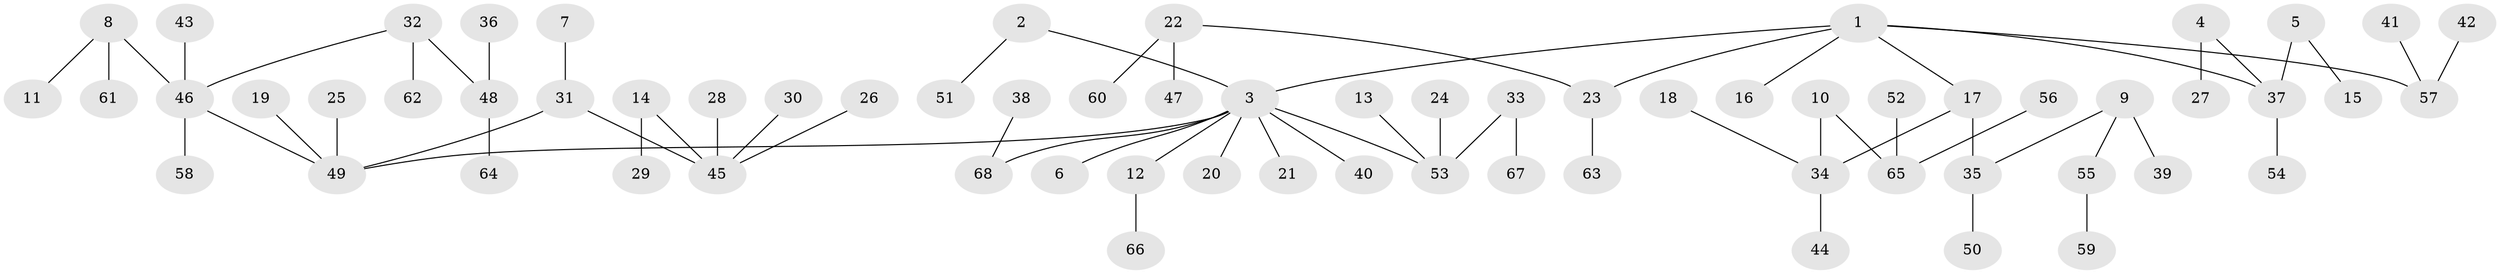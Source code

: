 // original degree distribution, {8: 0.007407407407407408, 4: 0.1111111111111111, 6: 0.022222222222222223, 2: 0.2518518518518518, 5: 0.022222222222222223, 1: 0.5111111111111111, 3: 0.07407407407407407}
// Generated by graph-tools (version 1.1) at 2025/50/03/09/25 03:50:25]
// undirected, 68 vertices, 67 edges
graph export_dot {
graph [start="1"]
  node [color=gray90,style=filled];
  1;
  2;
  3;
  4;
  5;
  6;
  7;
  8;
  9;
  10;
  11;
  12;
  13;
  14;
  15;
  16;
  17;
  18;
  19;
  20;
  21;
  22;
  23;
  24;
  25;
  26;
  27;
  28;
  29;
  30;
  31;
  32;
  33;
  34;
  35;
  36;
  37;
  38;
  39;
  40;
  41;
  42;
  43;
  44;
  45;
  46;
  47;
  48;
  49;
  50;
  51;
  52;
  53;
  54;
  55;
  56;
  57;
  58;
  59;
  60;
  61;
  62;
  63;
  64;
  65;
  66;
  67;
  68;
  1 -- 3 [weight=1.0];
  1 -- 16 [weight=1.0];
  1 -- 17 [weight=1.0];
  1 -- 23 [weight=1.0];
  1 -- 37 [weight=1.0];
  1 -- 57 [weight=1.0];
  2 -- 3 [weight=1.0];
  2 -- 51 [weight=1.0];
  3 -- 6 [weight=1.0];
  3 -- 12 [weight=1.0];
  3 -- 20 [weight=1.0];
  3 -- 21 [weight=1.0];
  3 -- 40 [weight=1.0];
  3 -- 49 [weight=1.0];
  3 -- 53 [weight=1.0];
  3 -- 68 [weight=1.0];
  4 -- 27 [weight=1.0];
  4 -- 37 [weight=1.0];
  5 -- 15 [weight=1.0];
  5 -- 37 [weight=1.0];
  7 -- 31 [weight=1.0];
  8 -- 11 [weight=1.0];
  8 -- 46 [weight=1.0];
  8 -- 61 [weight=1.0];
  9 -- 35 [weight=1.0];
  9 -- 39 [weight=1.0];
  9 -- 55 [weight=1.0];
  10 -- 34 [weight=1.0];
  10 -- 65 [weight=1.0];
  12 -- 66 [weight=1.0];
  13 -- 53 [weight=1.0];
  14 -- 29 [weight=1.0];
  14 -- 45 [weight=1.0];
  17 -- 34 [weight=1.0];
  17 -- 35 [weight=1.0];
  18 -- 34 [weight=1.0];
  19 -- 49 [weight=1.0];
  22 -- 23 [weight=1.0];
  22 -- 47 [weight=1.0];
  22 -- 60 [weight=1.0];
  23 -- 63 [weight=1.0];
  24 -- 53 [weight=1.0];
  25 -- 49 [weight=1.0];
  26 -- 45 [weight=1.0];
  28 -- 45 [weight=1.0];
  30 -- 45 [weight=1.0];
  31 -- 45 [weight=1.0];
  31 -- 49 [weight=1.0];
  32 -- 46 [weight=1.0];
  32 -- 48 [weight=1.0];
  32 -- 62 [weight=1.0];
  33 -- 53 [weight=1.0];
  33 -- 67 [weight=1.0];
  34 -- 44 [weight=1.0];
  35 -- 50 [weight=1.0];
  36 -- 48 [weight=1.0];
  37 -- 54 [weight=1.0];
  38 -- 68 [weight=1.0];
  41 -- 57 [weight=1.0];
  42 -- 57 [weight=1.0];
  43 -- 46 [weight=1.0];
  46 -- 49 [weight=1.0];
  46 -- 58 [weight=1.0];
  48 -- 64 [weight=1.0];
  52 -- 65 [weight=1.0];
  55 -- 59 [weight=1.0];
  56 -- 65 [weight=1.0];
}
